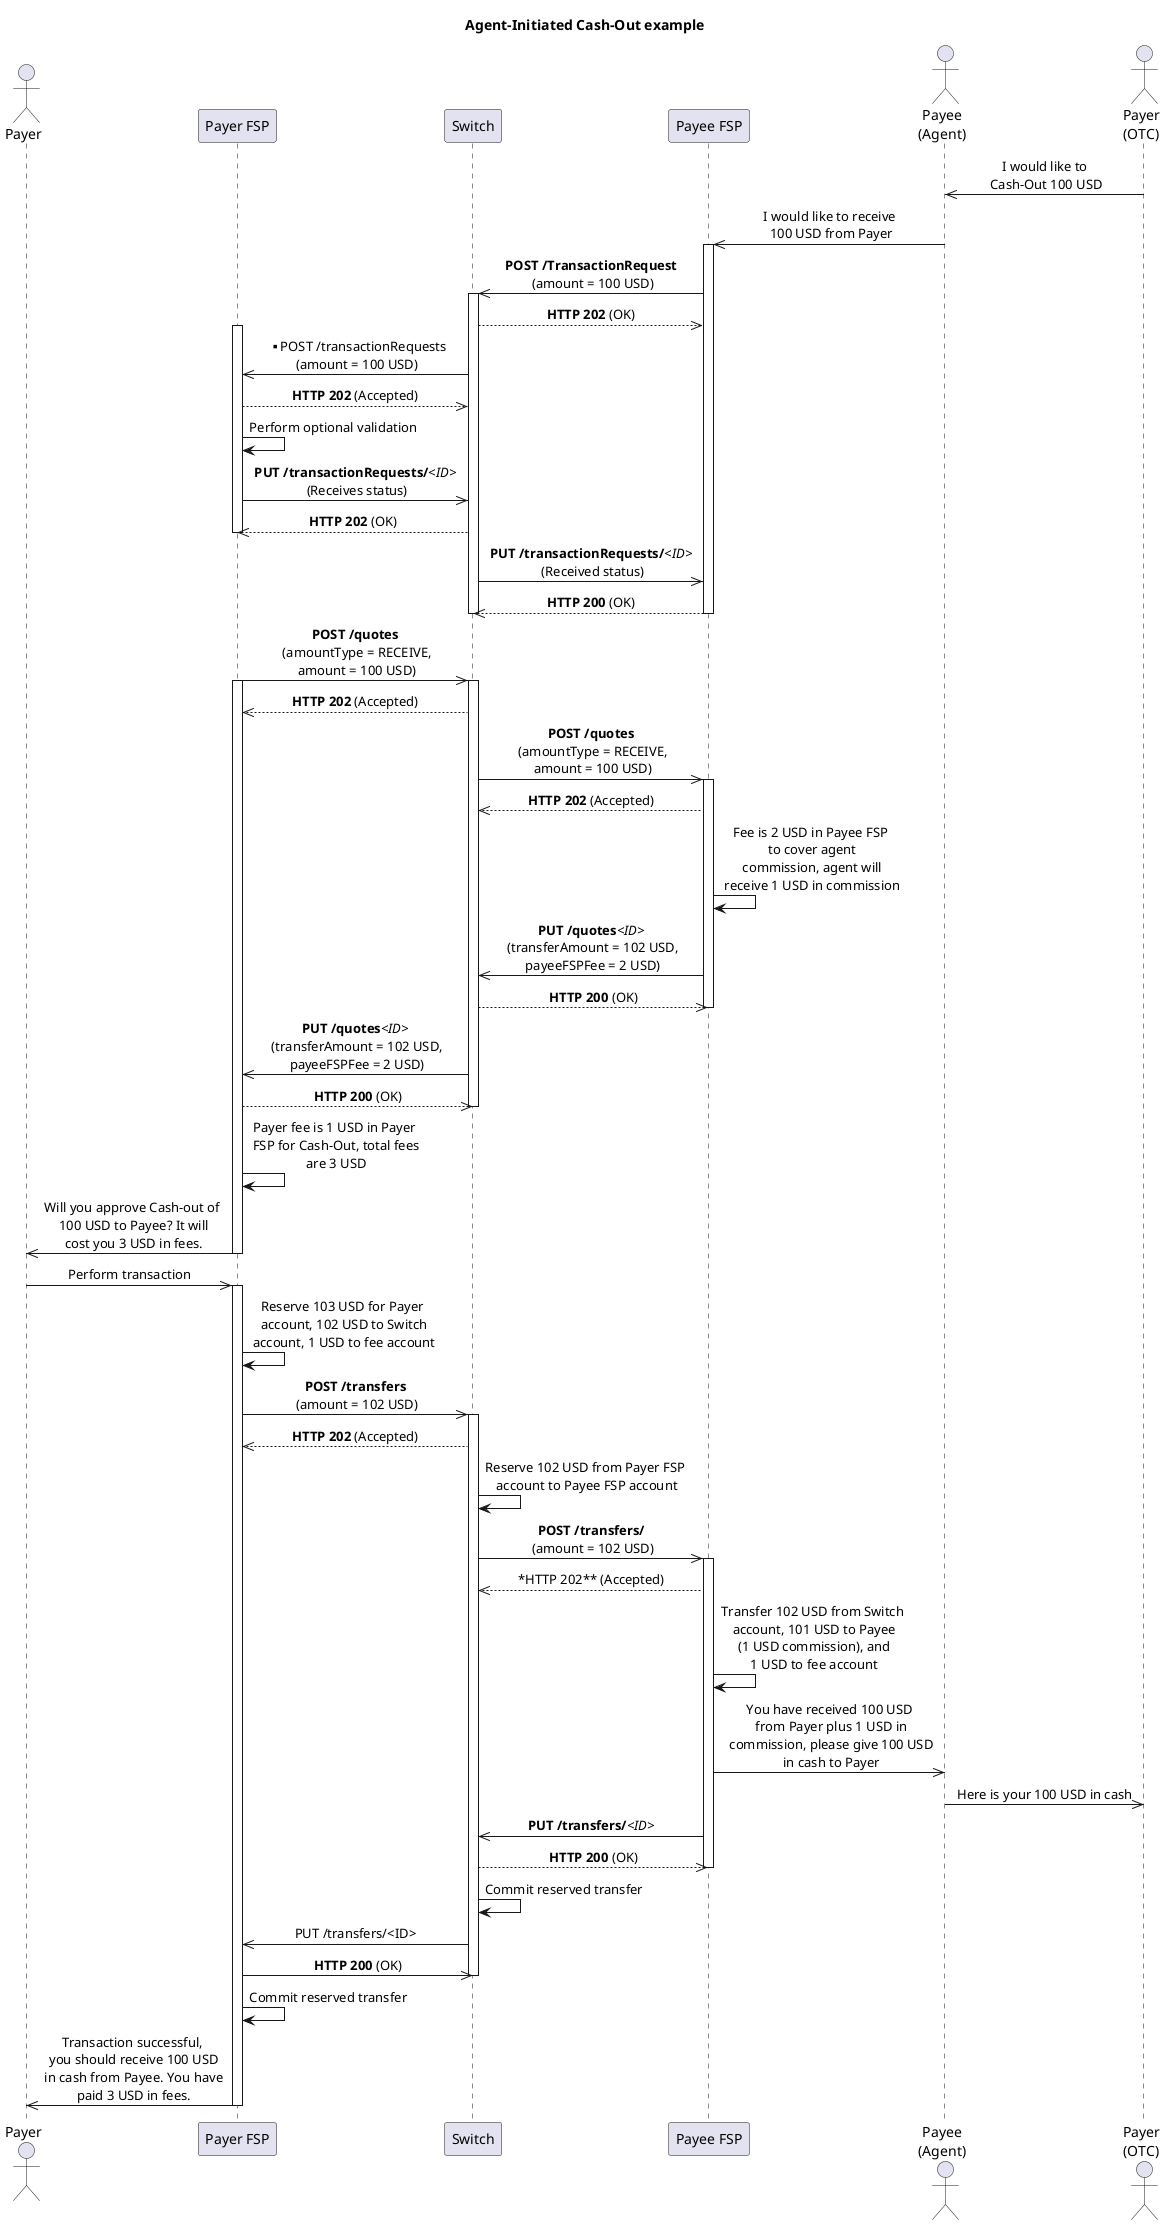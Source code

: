 /'*****
 License
 --------------
 Copyright © 2017 Bill & Melinda Gates Foundation
 The Mojaloop files are made available by the Bill & Melinda Gates Foundation under the Apache License, Version 2.0 (the "License") and you may not use these files except in compliance with the License. You may obtain a copy of the License at
 http://www.apache.org/licenses/LICENSE-2.0
 Unless required by applicable law or agreed to in writing, the Mojaloop files are distributed on an "AS IS" BASIS, WITHOUT WARRANTIES OR CONDITIONS OF ANY KIND, either express or implied. See the License for the specific language governing permissions and limitations under the License.
 Contributors
 --------------
 This is the official list of the Mojaloop project contributors for this file.
 Names of the original copyright holders (individuals or organizations)
 should be listed with a '*' in the first column. People who have
 contributed from an organization can be listed under the organization
 that actually holds the copyright for their contributions (see the
 Gates Foundation organization for an example). Those individuals should have
 their names indented and be marked with a '-'. Email address can be added
 optionally within square brackets <email>.
 * Gates Foundation
 - Name Surname <name.surname@gatesfoundation.com>

 * Henk Kodde <henk.kodde@modusbox.com>
 --------------
 ******'/

@startuml
' declaring skinparam
skinparam sequenceMessageAlign center

' declare title
title Agent-Initiated Cash-Out example

' Actor Keys:
' participant - FSP or Switch
' actor - Payee, Payer or Payer(OTC)

' declare actors
actor "Payer" as Payer
participant "Payer FSP" as PayerFSP
participant "Switch" as SWITCH
participant "Payee FSP" as PayeeFSP
actor "Payee\n(Agent)" as Payee
actor "Payer\n(OTC)" as PayerOTC

' start flow

Payee <<- PayerOTC: I would like to\n Cash-Out 100 USD
PayeeFSP <<- Payee: I would like to receive\n 100 USD from Payer
activate PayeeFSP
PayeeFSP ->> SWITCH: **POST /TransactionRequest**\n (amount = 100 USD)
activate SWITCH
PayeeFSP <<-- SWITCH: **HTTP 202** (OK)
activate PayerFSP
PayerFSP <<- SWITCH: **POST /transactionRequests\n (amount = 100 USD)
PayerFSP -->> SWITCH: **HTTP 202** (Accepted)
PayerFSP -> PayerFSP: Perform optional validation
PayerFSP ->> SWITCH: **PUT /transactionRequests/**<i><ID></i>\n (Receives status)
PayerFSP <<-- SWITCH: **HTTP 202** (OK)
deactivate PayerFSP
SWITCH ->> PayeeFSP: **PUT /transactionRequests/**<i><ID></i>\n (Received status)
SWITCH <<-- PayeeFSP: **HTTP 200** (OK)
deactivate SWITCH
deactivate PayeeFSP
PayerFSP ->> SWITCH: **POST /quotes**\n (amountType = RECEIVE,\n amount = 100 USD)
activate PayerFSP
activate SWITCH
PayerFSP <<-- SWITCH: **HTTP 202** (Accepted)
SWITCH ->> PayeeFSP: **POST /quotes**\n (amountType = RECEIVE,\n amount = 100 USD)
activate PayeeFSP
SWITCH <<-- PayeeFSP: **HTTP 202** (Accepted)
PayeeFSP -> PayeeFSP: Fee is 2 USD in Payee FSP\n to cover agent\n commission, agent will\n receive 1 USD in commission
SWITCH <<- PayeeFSP: **PUT /quotes**<i><ID></i>\n (transferAmount = 102 USD,\n payeeFSPFee = 2 USD)
SWITCH -->> PayeeFSP: **HTTP 200** (OK)
deactivate PayeeFSP
SWITCH ->> PayerFSP: **PUT /quotes**<i><ID></i>\n (transferAmount = 102 USD,\n payeeFSPFee = 2 USD)
SWITCH <<-- PayerFSP: **HTTP 200** (OK)
deactivate SWITCH
PayerFSP -> PayerFSP: Payer fee is 1 USD in Payer\n FSP for Cash-Out, total fees\n are 3 USD
Payer <<- PayerFSP: Will you approve Cash-out of\n 100 USD to Payee? It will\n cost you 3 USD in fees.
deactivate PayerFSP
Payer ->> PayerFSP: Perform transaction
activate PayerFSP
PayerFSP -> PayerFSP: Reserve 103 USD for Payer\n account, 102 USD to Switch\n account, 1 USD to fee account
PayerFSP ->> SWITCH: **POST /transfers**\n (amount = 102 USD)
activate SWITCH
PayerFSP <<-- SWITCH: **HTTP 202** (Accepted)
SWITCH -> SWITCH: Reserve 102 USD from Payer FSP\n account to Payee FSP account
SWITCH ->> PayeeFSP: **POST /transfers/**\n (amount = 102 USD)
activate PayeeFSP
SWITCH <<-- PayeeFSP: *HTTP 202** (Accepted)
PayeeFSP -> PayeeFSP: Transfer 102 USD from Switch\n account, 101 USD to Payee\n (1 USD commission), and\n 1 USD to fee account
PayeeFSP ->> Payee: You have received 100 USD\n from Payer plus 1 USD in\n commission, please give 100 USD\n in cash to Payer
Payee ->> PayerOTC: Here is your 100 USD in cash
SWITCH <<- PayeeFSP: **PUT /transfers/**<i><ID></i>
SWITCH -->> PayeeFSP: **HTTP 200** (OK)
deactivate PayeeFSP
SWITCH -> SWITCH: Commit reserved transfer
PayerFSP <<- SWITCH: PUT /transfers/<ID>
PayerFSP ->> SWITCH: **HTTP 200** (OK)
deactivate SWITCH
PayerFSP -> PayerFSP: Commit reserved transfer
Payer <<- PayerFSP: Transaction successful,\n you should receive 100 USD\n in cash from Payee. You have\n paid 3 USD in fees.


deactivate PayerFSP
@enduml
